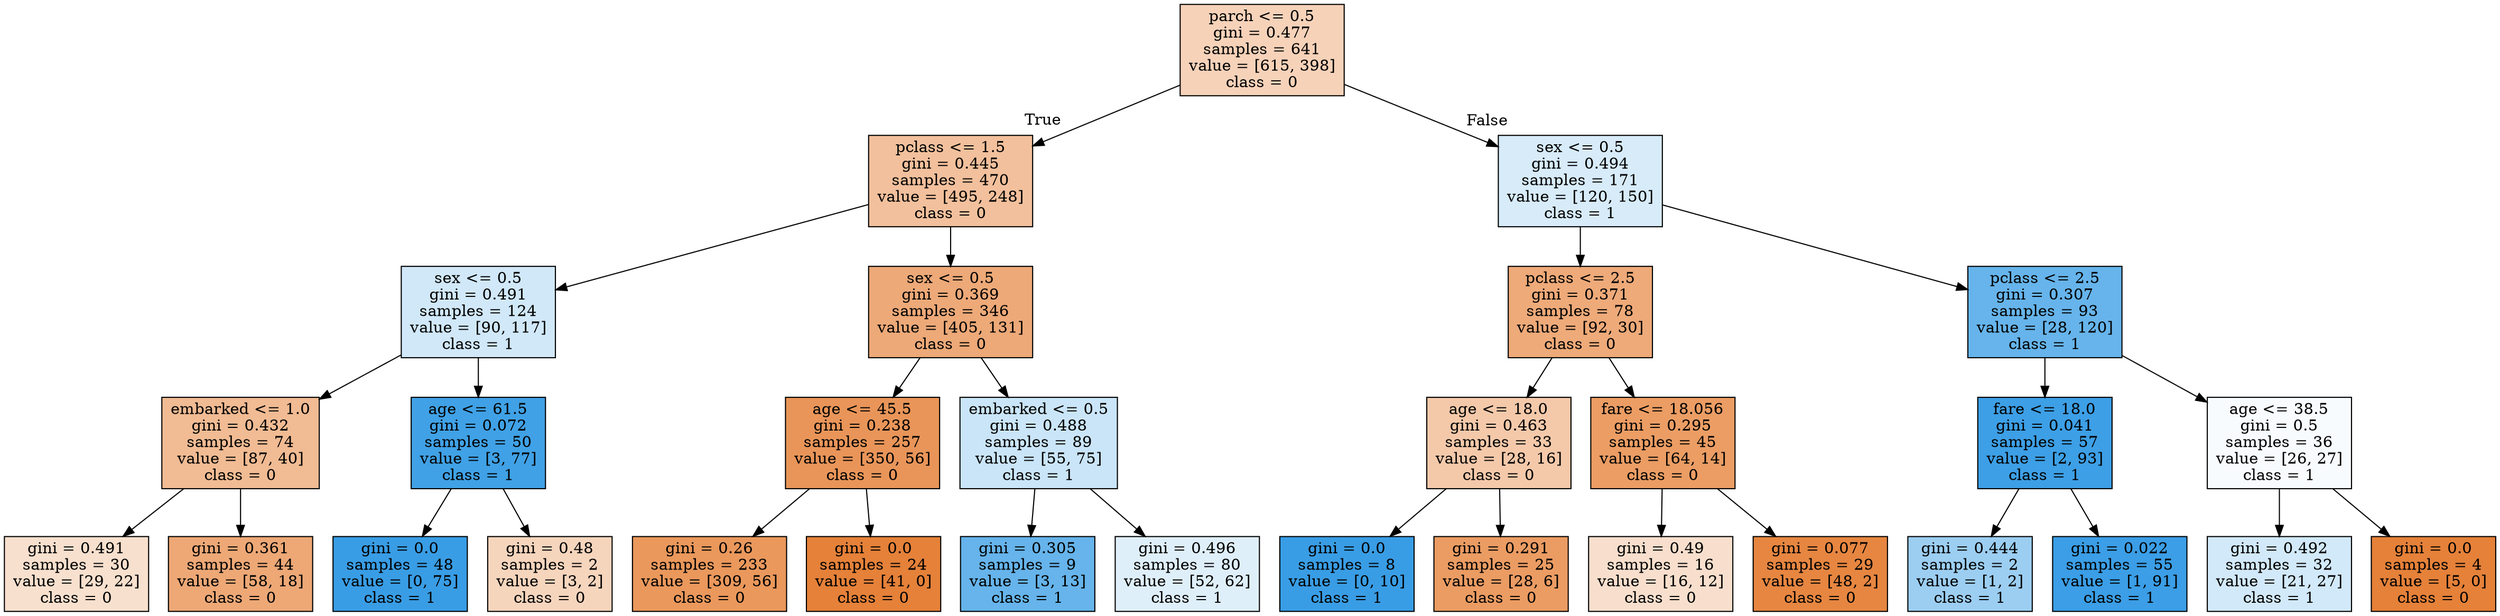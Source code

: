 digraph Tree {
node [shape=box, style="filled", color="black"] ;
graph [ranksep=equally, splines=polyline] ;
0 [label="parch <= 0.5\ngini = 0.477\nsamples = 641\nvalue = [615, 398]\nclass = 0", fillcolor="#e581395a"] ;
1 [label="pclass <= 1.5\ngini = 0.445\nsamples = 470\nvalue = [495, 248]\nclass = 0", fillcolor="#e581397f"] ;
0 -> 1 [labeldistance=2.5, labelangle=45, headlabel="True"] ;
2 [label="sex <= 0.5\ngini = 0.491\nsamples = 124\nvalue = [90, 117]\nclass = 1", fillcolor="#399de53b"] ;
1 -> 2 ;
3 [label="embarked <= 1.0\ngini = 0.432\nsamples = 74\nvalue = [87, 40]\nclass = 0", fillcolor="#e581398a"] ;
2 -> 3 ;
4 [label="gini = 0.491\nsamples = 30\nvalue = [29, 22]\nclass = 0", fillcolor="#e581393e"] ;
3 -> 4 ;
5 [label="gini = 0.361\nsamples = 44\nvalue = [58, 18]\nclass = 0", fillcolor="#e58139b0"] ;
3 -> 5 ;
6 [label="age <= 61.5\ngini = 0.072\nsamples = 50\nvalue = [3, 77]\nclass = 1", fillcolor="#399de5f5"] ;
2 -> 6 ;
7 [label="gini = 0.0\nsamples = 48\nvalue = [0, 75]\nclass = 1", fillcolor="#399de5ff"] ;
6 -> 7 ;
8 [label="gini = 0.48\nsamples = 2\nvalue = [3, 2]\nclass = 0", fillcolor="#e5813955"] ;
6 -> 8 ;
9 [label="sex <= 0.5\ngini = 0.369\nsamples = 346\nvalue = [405, 131]\nclass = 0", fillcolor="#e58139ad"] ;
1 -> 9 ;
10 [label="age <= 45.5\ngini = 0.238\nsamples = 257\nvalue = [350, 56]\nclass = 0", fillcolor="#e58139d6"] ;
9 -> 10 ;
11 [label="gini = 0.26\nsamples = 233\nvalue = [309, 56]\nclass = 0", fillcolor="#e58139d1"] ;
10 -> 11 ;
12 [label="gini = 0.0\nsamples = 24\nvalue = [41, 0]\nclass = 0", fillcolor="#e58139ff"] ;
10 -> 12 ;
13 [label="embarked <= 0.5\ngini = 0.488\nsamples = 89\nvalue = [55, 75]\nclass = 1", fillcolor="#399de544"] ;
9 -> 13 ;
14 [label="gini = 0.305\nsamples = 9\nvalue = [3, 13]\nclass = 1", fillcolor="#399de5c4"] ;
13 -> 14 ;
15 [label="gini = 0.496\nsamples = 80\nvalue = [52, 62]\nclass = 1", fillcolor="#399de529"] ;
13 -> 15 ;
16 [label="sex <= 0.5\ngini = 0.494\nsamples = 171\nvalue = [120, 150]\nclass = 1", fillcolor="#399de533"] ;
0 -> 16 [labeldistance=2.5, labelangle=-45, headlabel="False"] ;
17 [label="pclass <= 2.5\ngini = 0.371\nsamples = 78\nvalue = [92, 30]\nclass = 0", fillcolor="#e58139ac"] ;
16 -> 17 ;
18 [label="age <= 18.0\ngini = 0.463\nsamples = 33\nvalue = [28, 16]\nclass = 0", fillcolor="#e581396d"] ;
17 -> 18 ;
19 [label="gini = 0.0\nsamples = 8\nvalue = [0, 10]\nclass = 1", fillcolor="#399de5ff"] ;
18 -> 19 ;
20 [label="gini = 0.291\nsamples = 25\nvalue = [28, 6]\nclass = 0", fillcolor="#e58139c8"] ;
18 -> 20 ;
21 [label="fare <= 18.056\ngini = 0.295\nsamples = 45\nvalue = [64, 14]\nclass = 0", fillcolor="#e58139c7"] ;
17 -> 21 ;
22 [label="gini = 0.49\nsamples = 16\nvalue = [16, 12]\nclass = 0", fillcolor="#e5813940"] ;
21 -> 22 ;
23 [label="gini = 0.077\nsamples = 29\nvalue = [48, 2]\nclass = 0", fillcolor="#e58139f4"] ;
21 -> 23 ;
24 [label="pclass <= 2.5\ngini = 0.307\nsamples = 93\nvalue = [28, 120]\nclass = 1", fillcolor="#399de5c4"] ;
16 -> 24 ;
25 [label="fare <= 18.0\ngini = 0.041\nsamples = 57\nvalue = [2, 93]\nclass = 1", fillcolor="#399de5fa"] ;
24 -> 25 ;
26 [label="gini = 0.444\nsamples = 2\nvalue = [1, 2]\nclass = 1", fillcolor="#399de57f"] ;
25 -> 26 ;
27 [label="gini = 0.022\nsamples = 55\nvalue = [1, 91]\nclass = 1", fillcolor="#399de5fc"] ;
25 -> 27 ;
28 [label="age <= 38.5\ngini = 0.5\nsamples = 36\nvalue = [26, 27]\nclass = 1", fillcolor="#399de509"] ;
24 -> 28 ;
29 [label="gini = 0.492\nsamples = 32\nvalue = [21, 27]\nclass = 1", fillcolor="#399de539"] ;
28 -> 29 ;
30 [label="gini = 0.0\nsamples = 4\nvalue = [5, 0]\nclass = 0", fillcolor="#e58139ff"] ;
28 -> 30 ;
{rank=same ; 0} ;
{rank=same ; 1; 16} ;
{rank=same ; 2; 9; 17; 24} ;
{rank=same ; 3; 6; 10; 13; 18; 21; 25; 28} ;
{rank=same ; 4; 5; 7; 8; 11; 12; 14; 15; 19; 20; 22; 23; 26; 27; 29; 30} ;
}